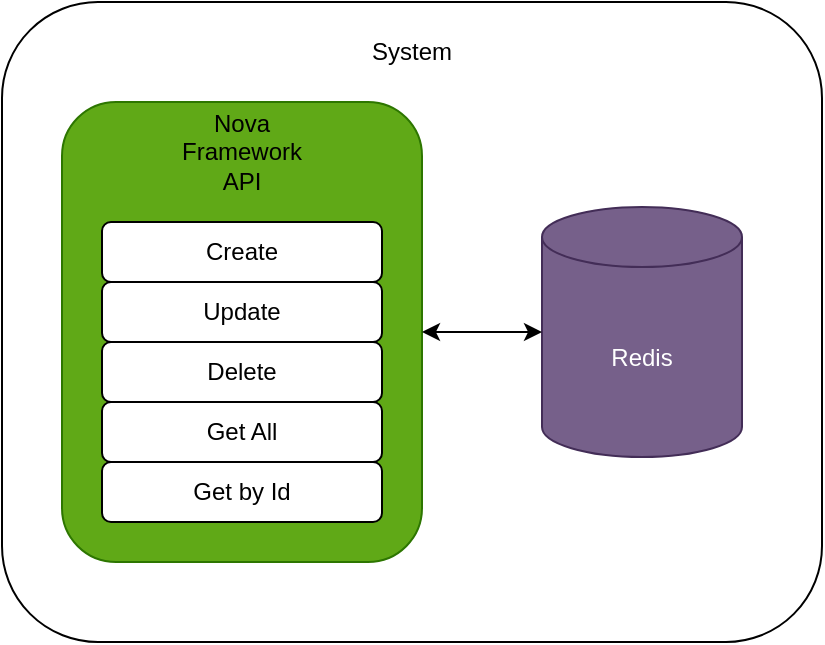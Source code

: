 <mxfile>
    <diagram id="CfNHHDQnB2rvA8JfRsIn" name="Page-1">
        <mxGraphModel dx="1039" dy="486" grid="1" gridSize="10" guides="1" tooltips="1" connect="1" arrows="1" fold="1" page="1" pageScale="1" pageWidth="827" pageHeight="1169" math="0" shadow="0">
            <root>
                <mxCell id="0"/>
                <mxCell id="1" parent="0"/>
                <mxCell id="11" value="" style="rounded=1;whiteSpace=wrap;html=1;" vertex="1" parent="1">
                    <mxGeometry x="190" y="100" width="410" height="320" as="geometry"/>
                </mxCell>
                <mxCell id="3" value="" style="rounded=1;whiteSpace=wrap;html=1;fillColor=#60a917;strokeColor=#2D7600;fontColor=#ffffff;" vertex="1" parent="1">
                    <mxGeometry x="220" y="150" width="180" height="230" as="geometry"/>
                </mxCell>
                <mxCell id="4" value="Create&lt;span style=&quot;color: rgba(0 , 0 , 0 , 0) ; font-family: monospace ; font-size: 0px&quot;&gt;%3CmxGraphModel%3E%3Croot%3E%3CmxCell%20id%3D%220%22%2F%3E%3CmxCell%20id%3D%221%22%20parent%3D%220%22%2F%3E%3CmxCell%20id%3D%222%22%20value%3D%22Redis%22%20style%3D%22rounded%3D1%3BwhiteSpace%3Dwrap%3Bhtml%3D1%3B%22%20vertex%3D%221%22%20parent%3D%221%22%3E%3CmxGeometry%20x%3D%22610%22%20y%3D%22220%22%20width%3D%22120%22%20height%3D%2260%22%20as%3D%22geometry%22%2F%3E%3C%2FmxCell%3E%3C%2Froot%3E%3C%2FmxGraphModel%3E&lt;/span&gt;" style="rounded=1;whiteSpace=wrap;html=1;" vertex="1" parent="1">
                    <mxGeometry x="240" y="210" width="140" height="30" as="geometry"/>
                </mxCell>
                <mxCell id="5" value="Update" style="rounded=1;whiteSpace=wrap;html=1;" vertex="1" parent="1">
                    <mxGeometry x="240" y="240" width="140" height="30" as="geometry"/>
                </mxCell>
                <mxCell id="6" value="Delete" style="rounded=1;whiteSpace=wrap;html=1;" vertex="1" parent="1">
                    <mxGeometry x="240" y="270" width="140" height="30" as="geometry"/>
                </mxCell>
                <mxCell id="7" value="Get All" style="rounded=1;whiteSpace=wrap;html=1;" vertex="1" parent="1">
                    <mxGeometry x="240" y="300" width="140" height="30" as="geometry"/>
                </mxCell>
                <mxCell id="8" value="Get by Id" style="rounded=1;whiteSpace=wrap;html=1;" vertex="1" parent="1">
                    <mxGeometry x="240" y="330" width="140" height="30" as="geometry"/>
                </mxCell>
                <mxCell id="9" value="Nova Framework&lt;br&gt;API" style="text;html=1;strokeColor=none;fillColor=none;align=center;verticalAlign=middle;whiteSpace=wrap;rounded=0;" vertex="1" parent="1">
                    <mxGeometry x="280" y="160" width="60" height="30" as="geometry"/>
                </mxCell>
                <mxCell id="10" value="Redis" style="shape=cylinder3;whiteSpace=wrap;html=1;boundedLbl=1;backgroundOutline=1;size=15;fillColor=#76608a;strokeColor=#432D57;fontColor=#ffffff;" vertex="1" parent="1">
                    <mxGeometry x="460" y="202.5" width="100" height="125" as="geometry"/>
                </mxCell>
                <mxCell id="12" value="" style="endArrow=classic;startArrow=classic;html=1;entryX=0;entryY=0.5;entryDx=0;entryDy=0;entryPerimeter=0;exitX=1;exitY=0.5;exitDx=0;exitDy=0;" edge="1" parent="1" source="3" target="10">
                    <mxGeometry width="50" height="50" relative="1" as="geometry">
                        <mxPoint x="390" y="260" as="sourcePoint"/>
                        <mxPoint x="440" y="210" as="targetPoint"/>
                    </mxGeometry>
                </mxCell>
                <mxCell id="14" value="System" style="text;html=1;strokeColor=none;fillColor=none;align=center;verticalAlign=middle;whiteSpace=wrap;rounded=0;" vertex="1" parent="1">
                    <mxGeometry x="365" y="110" width="60" height="30" as="geometry"/>
                </mxCell>
            </root>
        </mxGraphModel>
    </diagram>
</mxfile>